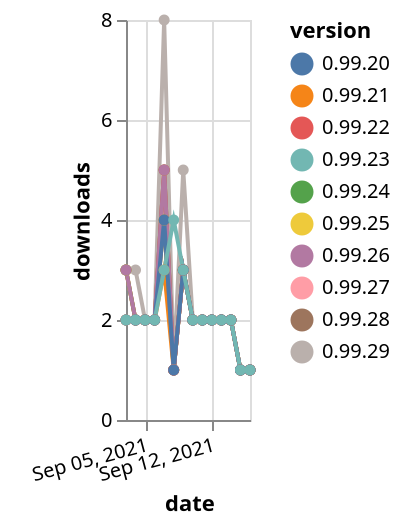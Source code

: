 {"$schema": "https://vega.github.io/schema/vega-lite/v5.json", "description": "A simple bar chart with embedded data.", "data": {"values": [{"date": "2021-09-03", "total": 3697, "delta": 2, "version": "0.99.25"}, {"date": "2021-09-04", "total": 3699, "delta": 2, "version": "0.99.25"}, {"date": "2021-09-05", "total": 3701, "delta": 2, "version": "0.99.25"}, {"date": "2021-09-06", "total": 3703, "delta": 2, "version": "0.99.25"}, {"date": "2021-09-07", "total": 3707, "delta": 4, "version": "0.99.25"}, {"date": "2021-09-08", "total": 3708, "delta": 1, "version": "0.99.25"}, {"date": "2021-09-09", "total": 3711, "delta": 3, "version": "0.99.25"}, {"date": "2021-09-10", "total": 3713, "delta": 2, "version": "0.99.25"}, {"date": "2021-09-11", "total": 3715, "delta": 2, "version": "0.99.25"}, {"date": "2021-09-12", "total": 3717, "delta": 2, "version": "0.99.25"}, {"date": "2021-09-13", "total": 3719, "delta": 2, "version": "0.99.25"}, {"date": "2021-09-14", "total": 3721, "delta": 2, "version": "0.99.25"}, {"date": "2021-09-15", "total": 3722, "delta": 1, "version": "0.99.25"}, {"date": "2021-09-16", "total": 3723, "delta": 1, "version": "0.99.25"}, {"date": "2021-09-03", "total": 8757, "delta": 3, "version": "0.99.29"}, {"date": "2021-09-04", "total": 8760, "delta": 3, "version": "0.99.29"}, {"date": "2021-09-05", "total": 8762, "delta": 2, "version": "0.99.29"}, {"date": "2021-09-06", "total": 8764, "delta": 2, "version": "0.99.29"}, {"date": "2021-09-07", "total": 8772, "delta": 8, "version": "0.99.29"}, {"date": "2021-09-08", "total": 8773, "delta": 1, "version": "0.99.29"}, {"date": "2021-09-09", "total": 8778, "delta": 5, "version": "0.99.29"}, {"date": "2021-09-10", "total": 8780, "delta": 2, "version": "0.99.29"}, {"date": "2021-09-11", "total": 8782, "delta": 2, "version": "0.99.29"}, {"date": "2021-09-12", "total": 8784, "delta": 2, "version": "0.99.29"}, {"date": "2021-09-13", "total": 8786, "delta": 2, "version": "0.99.29"}, {"date": "2021-09-14", "total": 8788, "delta": 2, "version": "0.99.29"}, {"date": "2021-09-15", "total": 8789, "delta": 1, "version": "0.99.29"}, {"date": "2021-09-16", "total": 8790, "delta": 1, "version": "0.99.29"}, {"date": "2021-09-03", "total": 3644, "delta": 3, "version": "0.99.27"}, {"date": "2021-09-04", "total": 3646, "delta": 2, "version": "0.99.27"}, {"date": "2021-09-05", "total": 3648, "delta": 2, "version": "0.99.27"}, {"date": "2021-09-06", "total": 3650, "delta": 2, "version": "0.99.27"}, {"date": "2021-09-07", "total": 3655, "delta": 5, "version": "0.99.27"}, {"date": "2021-09-08", "total": 3656, "delta": 1, "version": "0.99.27"}, {"date": "2021-09-09", "total": 3659, "delta": 3, "version": "0.99.27"}, {"date": "2021-09-10", "total": 3661, "delta": 2, "version": "0.99.27"}, {"date": "2021-09-11", "total": 3663, "delta": 2, "version": "0.99.27"}, {"date": "2021-09-12", "total": 3665, "delta": 2, "version": "0.99.27"}, {"date": "2021-09-13", "total": 3667, "delta": 2, "version": "0.99.27"}, {"date": "2021-09-14", "total": 3669, "delta": 2, "version": "0.99.27"}, {"date": "2021-09-15", "total": 3670, "delta": 1, "version": "0.99.27"}, {"date": "2021-09-16", "total": 3671, "delta": 1, "version": "0.99.27"}, {"date": "2021-09-03", "total": 3785, "delta": 3, "version": "0.99.21"}, {"date": "2021-09-04", "total": 3787, "delta": 2, "version": "0.99.21"}, {"date": "2021-09-05", "total": 3789, "delta": 2, "version": "0.99.21"}, {"date": "2021-09-06", "total": 3791, "delta": 2, "version": "0.99.21"}, {"date": "2021-09-07", "total": 3794, "delta": 3, "version": "0.99.21"}, {"date": "2021-09-08", "total": 3795, "delta": 1, "version": "0.99.21"}, {"date": "2021-09-09", "total": 3798, "delta": 3, "version": "0.99.21"}, {"date": "2021-09-10", "total": 3800, "delta": 2, "version": "0.99.21"}, {"date": "2021-09-11", "total": 3802, "delta": 2, "version": "0.99.21"}, {"date": "2021-09-12", "total": 3804, "delta": 2, "version": "0.99.21"}, {"date": "2021-09-13", "total": 3806, "delta": 2, "version": "0.99.21"}, {"date": "2021-09-14", "total": 3808, "delta": 2, "version": "0.99.21"}, {"date": "2021-09-15", "total": 3809, "delta": 1, "version": "0.99.21"}, {"date": "2021-09-16", "total": 3810, "delta": 1, "version": "0.99.21"}, {"date": "2021-09-03", "total": 3593, "delta": 3, "version": "0.99.24"}, {"date": "2021-09-04", "total": 3595, "delta": 2, "version": "0.99.24"}, {"date": "2021-09-05", "total": 3597, "delta": 2, "version": "0.99.24"}, {"date": "2021-09-06", "total": 3599, "delta": 2, "version": "0.99.24"}, {"date": "2021-09-07", "total": 3604, "delta": 5, "version": "0.99.24"}, {"date": "2021-09-08", "total": 3605, "delta": 1, "version": "0.99.24"}, {"date": "2021-09-09", "total": 3608, "delta": 3, "version": "0.99.24"}, {"date": "2021-09-10", "total": 3610, "delta": 2, "version": "0.99.24"}, {"date": "2021-09-11", "total": 3612, "delta": 2, "version": "0.99.24"}, {"date": "2021-09-12", "total": 3614, "delta": 2, "version": "0.99.24"}, {"date": "2021-09-13", "total": 3616, "delta": 2, "version": "0.99.24"}, {"date": "2021-09-14", "total": 3618, "delta": 2, "version": "0.99.24"}, {"date": "2021-09-15", "total": 3619, "delta": 1, "version": "0.99.24"}, {"date": "2021-09-16", "total": 3620, "delta": 1, "version": "0.99.24"}, {"date": "2021-09-03", "total": 3788, "delta": 2, "version": "0.99.28"}, {"date": "2021-09-04", "total": 3790, "delta": 2, "version": "0.99.28"}, {"date": "2021-09-05", "total": 3792, "delta": 2, "version": "0.99.28"}, {"date": "2021-09-06", "total": 3794, "delta": 2, "version": "0.99.28"}, {"date": "2021-09-07", "total": 3798, "delta": 4, "version": "0.99.28"}, {"date": "2021-09-08", "total": 3799, "delta": 1, "version": "0.99.28"}, {"date": "2021-09-09", "total": 3802, "delta": 3, "version": "0.99.28"}, {"date": "2021-09-10", "total": 3804, "delta": 2, "version": "0.99.28"}, {"date": "2021-09-11", "total": 3806, "delta": 2, "version": "0.99.28"}, {"date": "2021-09-12", "total": 3808, "delta": 2, "version": "0.99.28"}, {"date": "2021-09-13", "total": 3810, "delta": 2, "version": "0.99.28"}, {"date": "2021-09-14", "total": 3812, "delta": 2, "version": "0.99.28"}, {"date": "2021-09-15", "total": 3813, "delta": 1, "version": "0.99.28"}, {"date": "2021-09-16", "total": 3814, "delta": 1, "version": "0.99.28"}, {"date": "2021-09-03", "total": 3724, "delta": 2, "version": "0.99.22"}, {"date": "2021-09-04", "total": 3726, "delta": 2, "version": "0.99.22"}, {"date": "2021-09-05", "total": 3728, "delta": 2, "version": "0.99.22"}, {"date": "2021-09-06", "total": 3730, "delta": 2, "version": "0.99.22"}, {"date": "2021-09-07", "total": 3735, "delta": 5, "version": "0.99.22"}, {"date": "2021-09-08", "total": 3736, "delta": 1, "version": "0.99.22"}, {"date": "2021-09-09", "total": 3739, "delta": 3, "version": "0.99.22"}, {"date": "2021-09-10", "total": 3741, "delta": 2, "version": "0.99.22"}, {"date": "2021-09-11", "total": 3743, "delta": 2, "version": "0.99.22"}, {"date": "2021-09-12", "total": 3745, "delta": 2, "version": "0.99.22"}, {"date": "2021-09-13", "total": 3747, "delta": 2, "version": "0.99.22"}, {"date": "2021-09-14", "total": 3749, "delta": 2, "version": "0.99.22"}, {"date": "2021-09-15", "total": 3750, "delta": 1, "version": "0.99.22"}, {"date": "2021-09-16", "total": 3751, "delta": 1, "version": "0.99.22"}, {"date": "2021-09-03", "total": 3644, "delta": 3, "version": "0.99.26"}, {"date": "2021-09-04", "total": 3646, "delta": 2, "version": "0.99.26"}, {"date": "2021-09-05", "total": 3648, "delta": 2, "version": "0.99.26"}, {"date": "2021-09-06", "total": 3650, "delta": 2, "version": "0.99.26"}, {"date": "2021-09-07", "total": 3655, "delta": 5, "version": "0.99.26"}, {"date": "2021-09-08", "total": 3656, "delta": 1, "version": "0.99.26"}, {"date": "2021-09-09", "total": 3659, "delta": 3, "version": "0.99.26"}, {"date": "2021-09-10", "total": 3661, "delta": 2, "version": "0.99.26"}, {"date": "2021-09-11", "total": 3663, "delta": 2, "version": "0.99.26"}, {"date": "2021-09-12", "total": 3665, "delta": 2, "version": "0.99.26"}, {"date": "2021-09-13", "total": 3667, "delta": 2, "version": "0.99.26"}, {"date": "2021-09-14", "total": 3669, "delta": 2, "version": "0.99.26"}, {"date": "2021-09-15", "total": 3670, "delta": 1, "version": "0.99.26"}, {"date": "2021-09-16", "total": 3671, "delta": 1, "version": "0.99.26"}, {"date": "2021-09-03", "total": 5383, "delta": 2, "version": "0.99.20"}, {"date": "2021-09-04", "total": 5385, "delta": 2, "version": "0.99.20"}, {"date": "2021-09-05", "total": 5387, "delta": 2, "version": "0.99.20"}, {"date": "2021-09-06", "total": 5389, "delta": 2, "version": "0.99.20"}, {"date": "2021-09-07", "total": 5393, "delta": 4, "version": "0.99.20"}, {"date": "2021-09-08", "total": 5394, "delta": 1, "version": "0.99.20"}, {"date": "2021-09-09", "total": 5397, "delta": 3, "version": "0.99.20"}, {"date": "2021-09-10", "total": 5399, "delta": 2, "version": "0.99.20"}, {"date": "2021-09-11", "total": 5401, "delta": 2, "version": "0.99.20"}, {"date": "2021-09-12", "total": 5403, "delta": 2, "version": "0.99.20"}, {"date": "2021-09-13", "total": 5405, "delta": 2, "version": "0.99.20"}, {"date": "2021-09-14", "total": 5407, "delta": 2, "version": "0.99.20"}, {"date": "2021-09-15", "total": 5408, "delta": 1, "version": "0.99.20"}, {"date": "2021-09-16", "total": 5409, "delta": 1, "version": "0.99.20"}, {"date": "2021-09-03", "total": 3891, "delta": 2, "version": "0.99.23"}, {"date": "2021-09-04", "total": 3893, "delta": 2, "version": "0.99.23"}, {"date": "2021-09-05", "total": 3895, "delta": 2, "version": "0.99.23"}, {"date": "2021-09-06", "total": 3897, "delta": 2, "version": "0.99.23"}, {"date": "2021-09-07", "total": 3900, "delta": 3, "version": "0.99.23"}, {"date": "2021-09-08", "total": 3904, "delta": 4, "version": "0.99.23"}, {"date": "2021-09-09", "total": 3907, "delta": 3, "version": "0.99.23"}, {"date": "2021-09-10", "total": 3909, "delta": 2, "version": "0.99.23"}, {"date": "2021-09-11", "total": 3911, "delta": 2, "version": "0.99.23"}, {"date": "2021-09-12", "total": 3913, "delta": 2, "version": "0.99.23"}, {"date": "2021-09-13", "total": 3915, "delta": 2, "version": "0.99.23"}, {"date": "2021-09-14", "total": 3917, "delta": 2, "version": "0.99.23"}, {"date": "2021-09-15", "total": 3918, "delta": 1, "version": "0.99.23"}, {"date": "2021-09-16", "total": 3919, "delta": 1, "version": "0.99.23"}]}, "width": "container", "mark": {"type": "line", "point": {"filled": true}}, "encoding": {"x": {"field": "date", "type": "temporal", "timeUnit": "yearmonthdate", "title": "date", "axis": {"labelAngle": -15}}, "y": {"field": "delta", "type": "quantitative", "title": "downloads"}, "color": {"field": "version", "type": "nominal"}, "tooltip": {"field": "delta"}}}